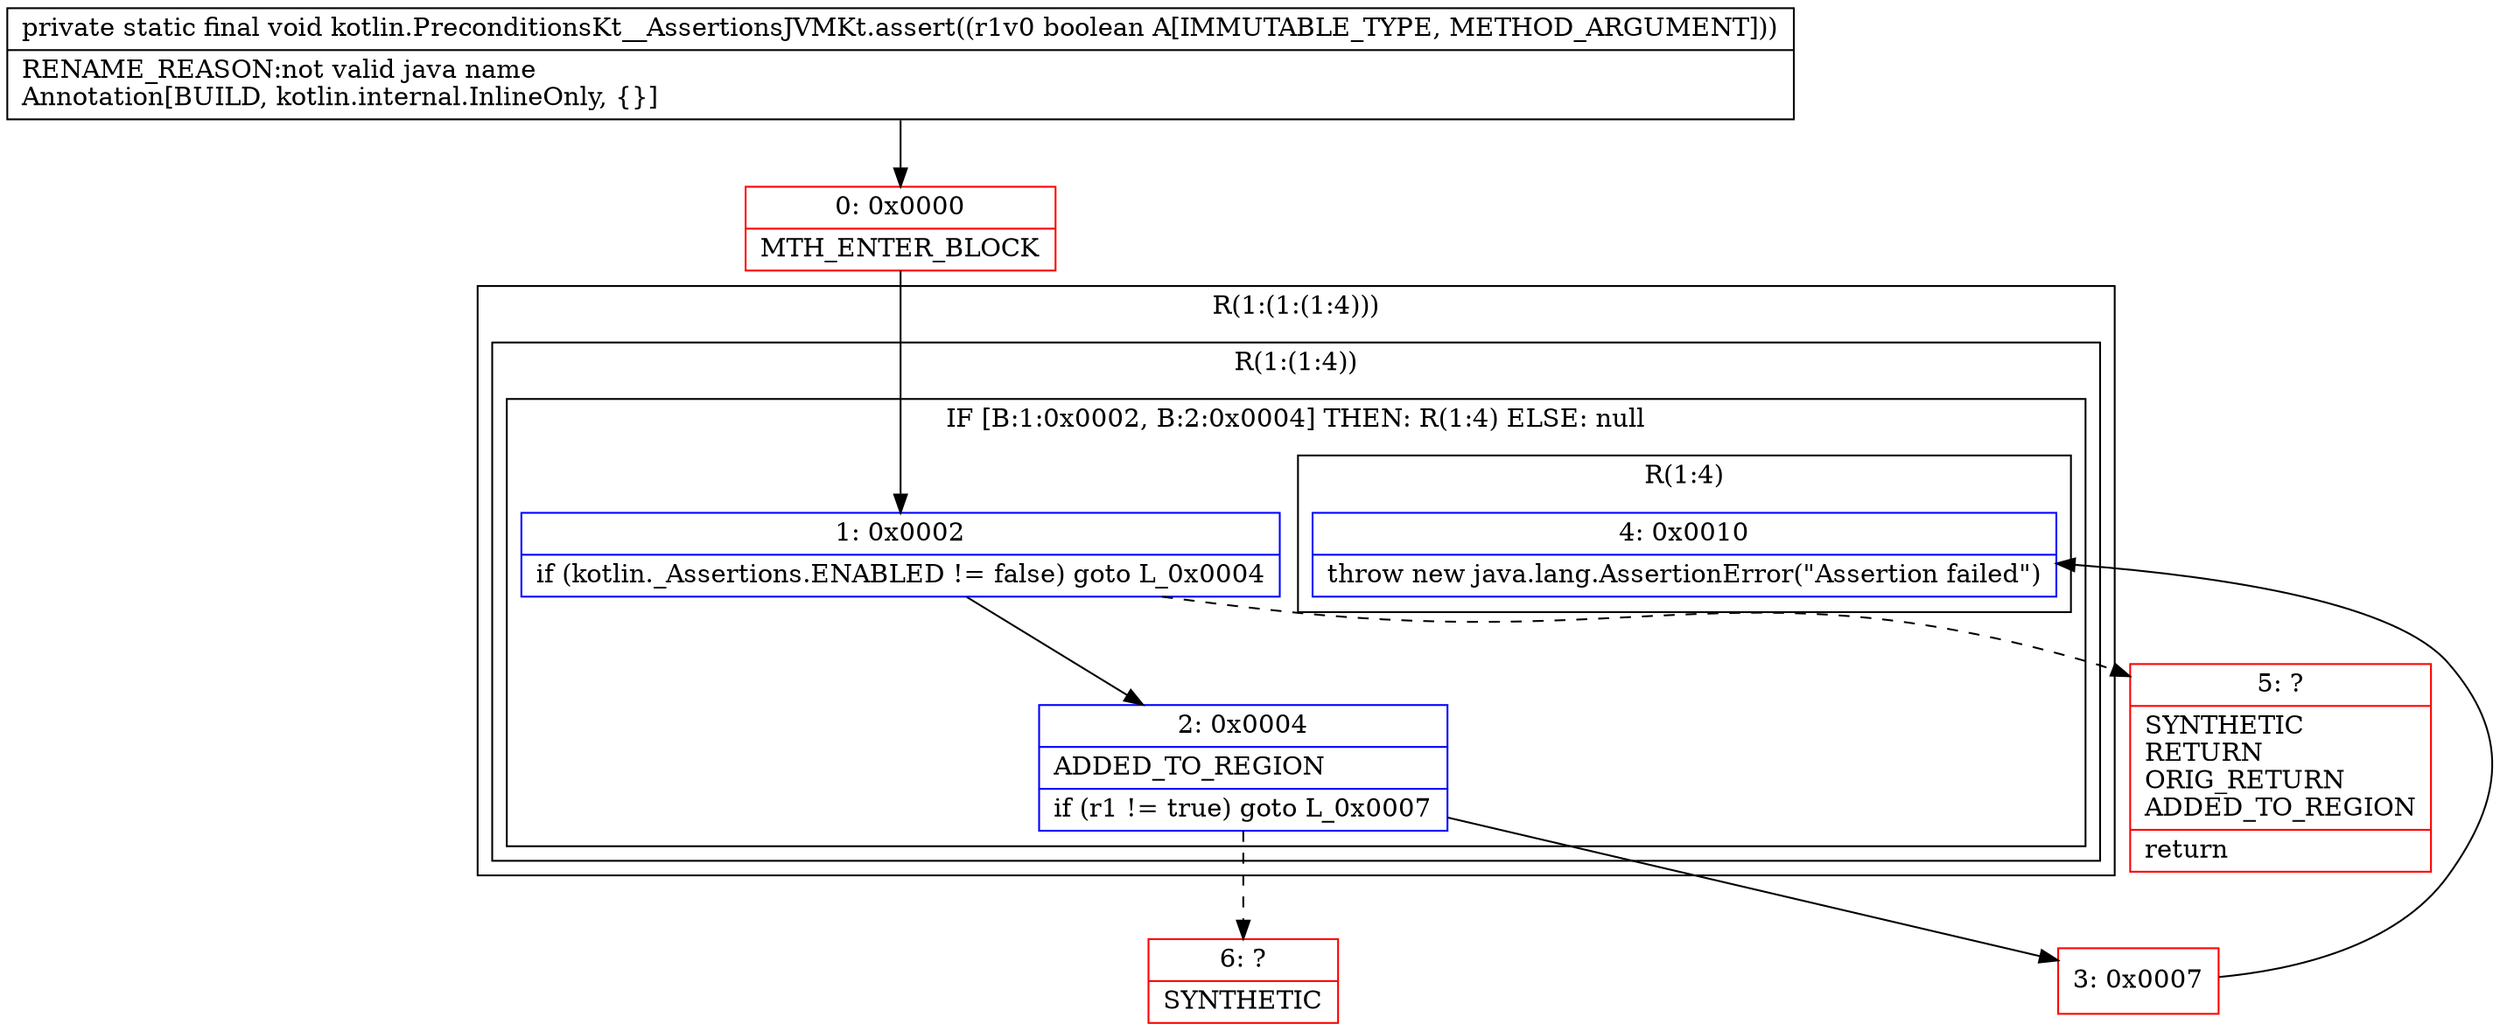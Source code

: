 digraph "CFG forkotlin.PreconditionsKt__AssertionsJVMKt.assert(Z)V" {
subgraph cluster_Region_1785130323 {
label = "R(1:(1:(1:4)))";
node [shape=record,color=blue];
subgraph cluster_Region_1083666029 {
label = "R(1:(1:4))";
node [shape=record,color=blue];
subgraph cluster_IfRegion_280699812 {
label = "IF [B:1:0x0002, B:2:0x0004] THEN: R(1:4) ELSE: null";
node [shape=record,color=blue];
Node_1 [shape=record,label="{1\:\ 0x0002|if (kotlin._Assertions.ENABLED != false) goto L_0x0004\l}"];
Node_2 [shape=record,label="{2\:\ 0x0004|ADDED_TO_REGION\l|if (r1 != true) goto L_0x0007\l}"];
subgraph cluster_Region_1678159270 {
label = "R(1:4)";
node [shape=record,color=blue];
Node_4 [shape=record,label="{4\:\ 0x0010|throw new java.lang.AssertionError(\"Assertion failed\")\l}"];
}
}
}
}
Node_0 [shape=record,color=red,label="{0\:\ 0x0000|MTH_ENTER_BLOCK\l}"];
Node_3 [shape=record,color=red,label="{3\:\ 0x0007}"];
Node_5 [shape=record,color=red,label="{5\:\ ?|SYNTHETIC\lRETURN\lORIG_RETURN\lADDED_TO_REGION\l|return\l}"];
Node_6 [shape=record,color=red,label="{6\:\ ?|SYNTHETIC\l}"];
MethodNode[shape=record,label="{private static final void kotlin.PreconditionsKt__AssertionsJVMKt.assert((r1v0 boolean A[IMMUTABLE_TYPE, METHOD_ARGUMENT]))  | RENAME_REASON:not valid java name\lAnnotation[BUILD, kotlin.internal.InlineOnly, \{\}]\l}"];
MethodNode -> Node_0;
Node_1 -> Node_2;
Node_1 -> Node_5[style=dashed];
Node_2 -> Node_3;
Node_2 -> Node_6[style=dashed];
Node_0 -> Node_1;
Node_3 -> Node_4;
}

